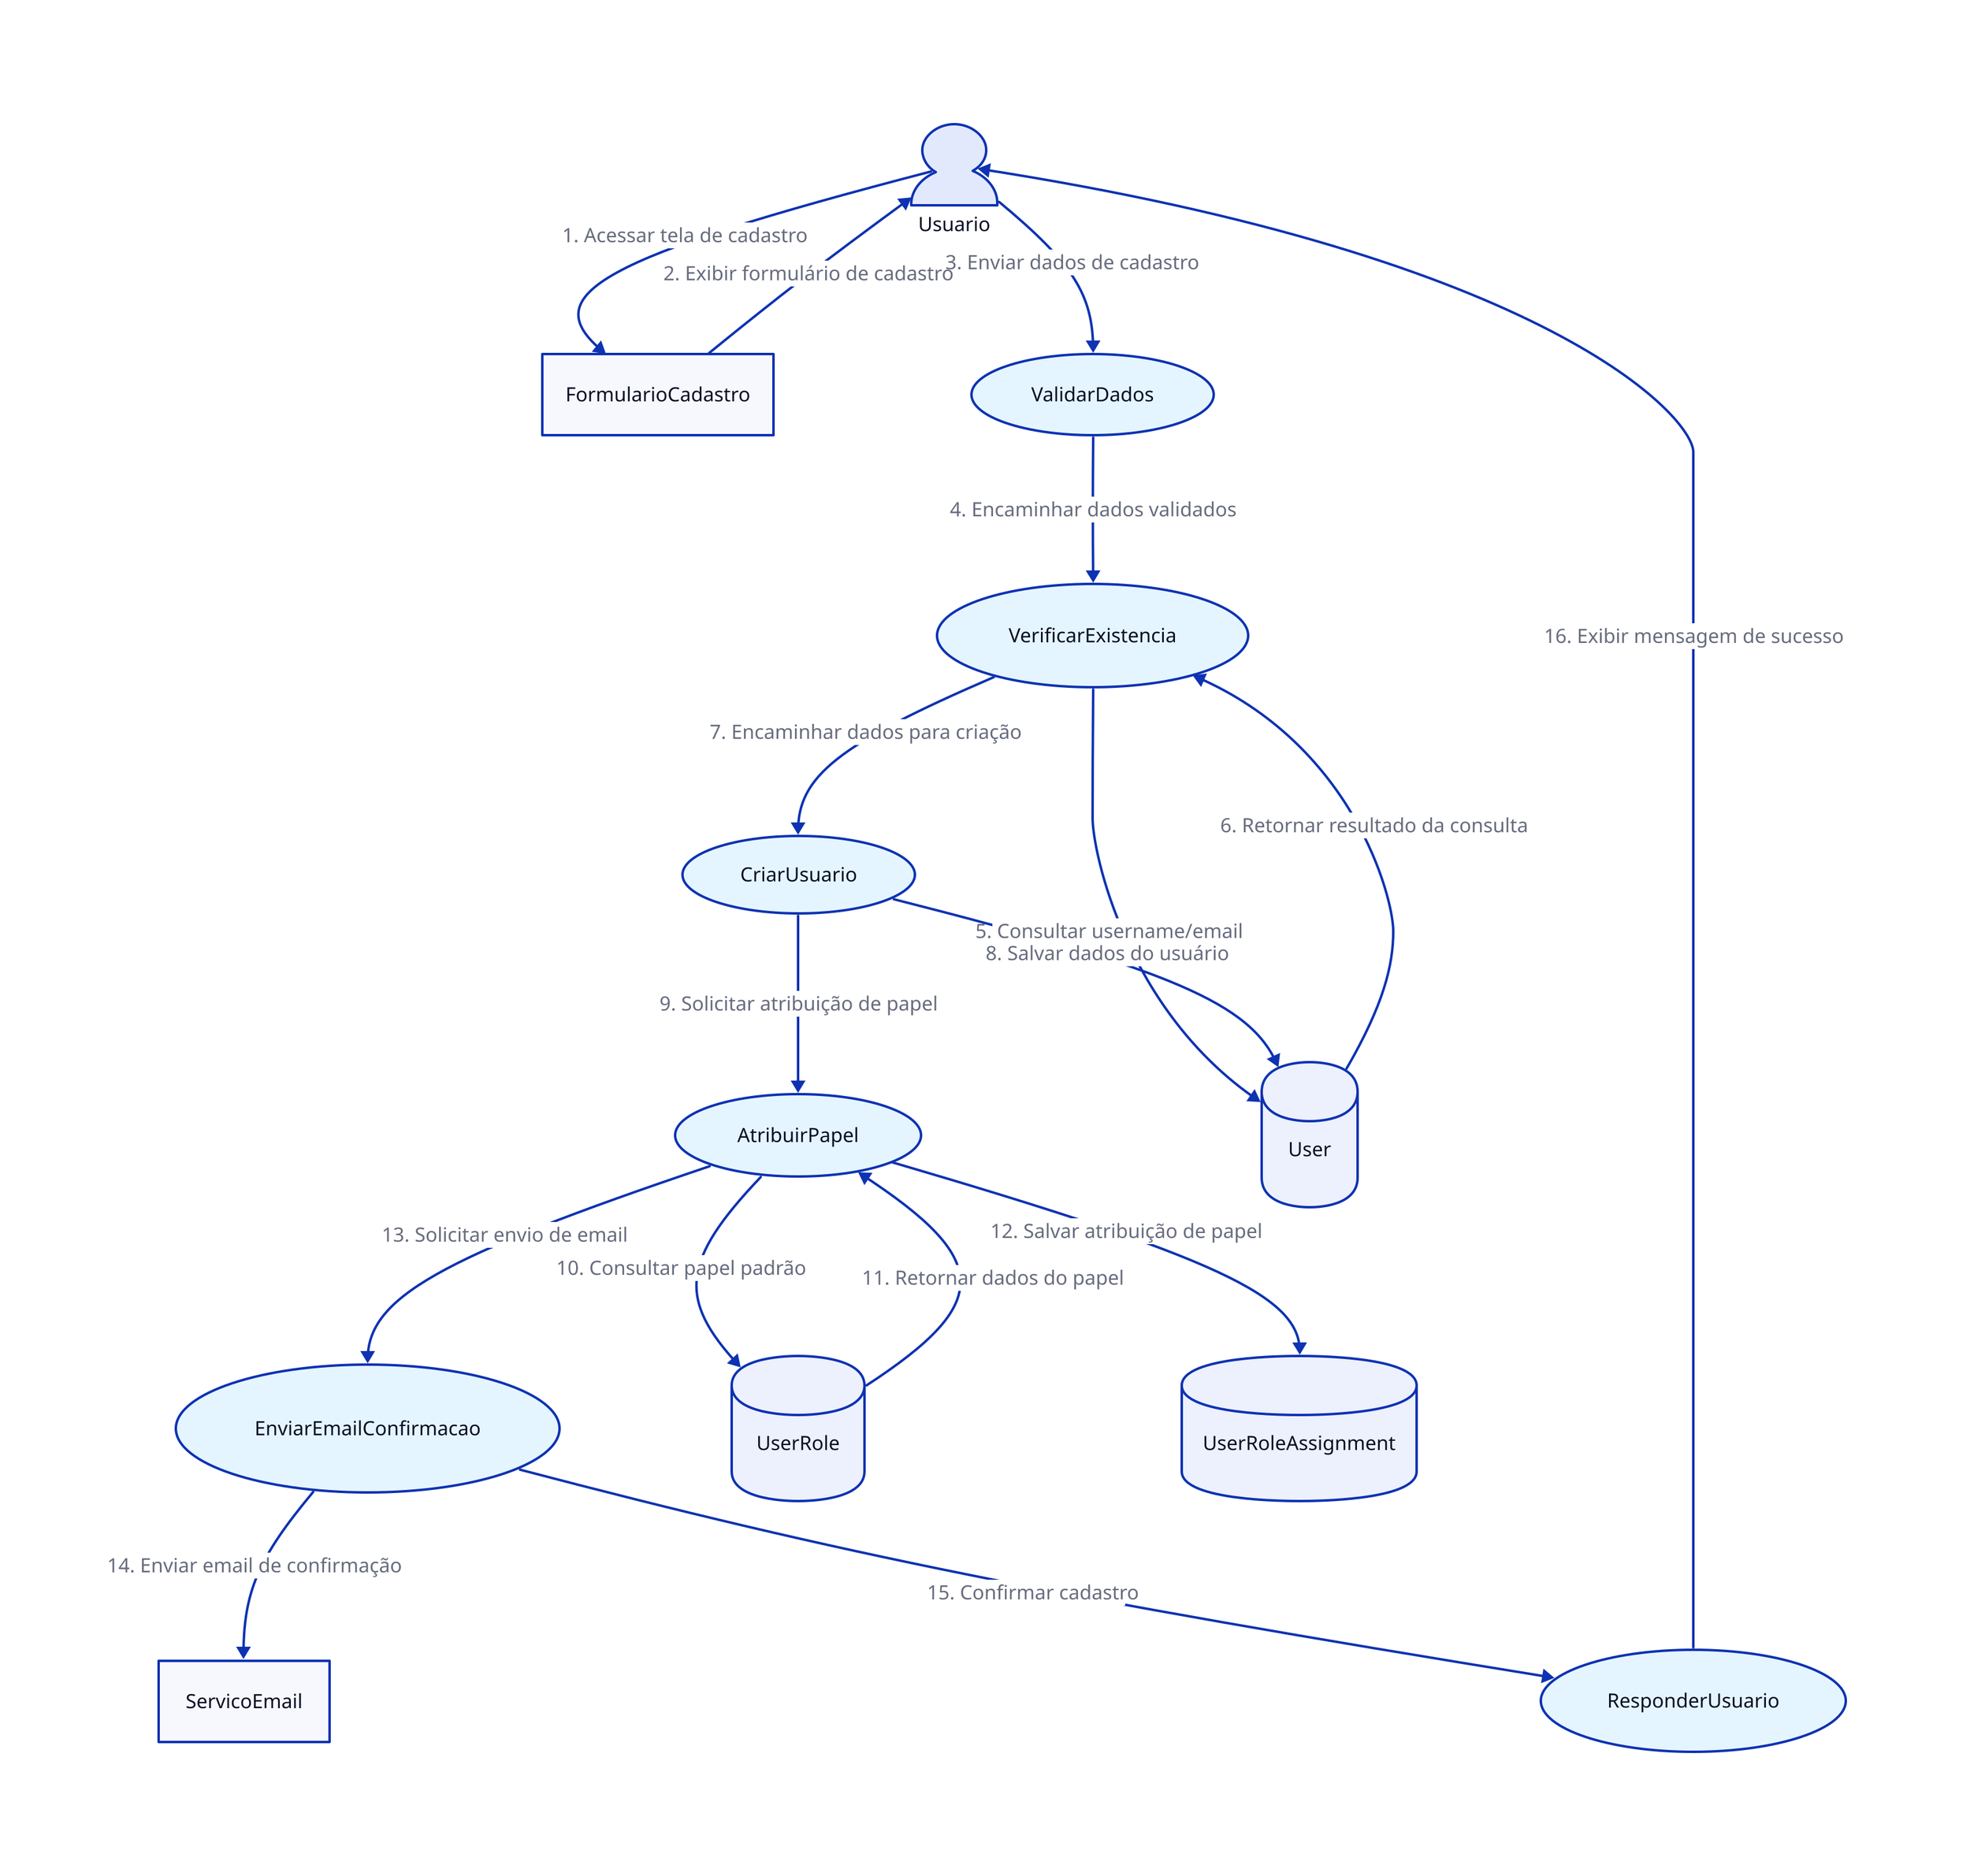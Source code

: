 Usuario: {
  shape: person
}

FormularioCadastro: {
  shape: rectangle
}

ValidarDados: {
  shape: oval
  style.fill: "#E5F5FF"
}

VerificarExistencia: {
  shape: oval
  style.fill: "#E5F5FF"
}

CriarUsuario: {
  shape: oval
  style.fill: "#E5F5FF"
}

AtribuirPapel: {
  shape: oval
  style.fill: "#E5F5FF"
}

EnviarEmailConfirmacao: {
  shape: oval
  style.fill: "#E5F5FF"
}

ResponderUsuario: {
  shape: oval
  style.fill: "#E5F5FF"
}

User: {
  shape: cylinder
}

UserRole: {
  shape: cylinder
}

UserRoleAssignment: {
  shape: cylinder
}

ServicoEmail: {
  shape: rectangle
}

Usuario -> FormularioCadastro: "1. Acessar tela de cadastro"
FormularioCadastro -> Usuario: "2. Exibir formulário de cadastro"
Usuario -> ValidarDados: "3. Enviar dados de cadastro"
ValidarDados -> VerificarExistencia: "4. Encaminhar dados validados"
VerificarExistencia -> User: "5. Consultar username/email"
User -> VerificarExistencia: "6. Retornar resultado da consulta"
VerificarExistencia -> CriarUsuario: "7. Encaminhar dados para criação"
CriarUsuario -> User: "8. Salvar dados do usuário"
CriarUsuario -> AtribuirPapel: "9. Solicitar atribuição de papel"
AtribuirPapel -> UserRole: "10. Consultar papel padrão"
UserRole -> AtribuirPapel: "11. Retornar dados do papel"
AtribuirPapel -> UserRoleAssignment: "12. Salvar atribuição de papel"
AtribuirPapel -> EnviarEmailConfirmacao: "13. Solicitar envio de email"
EnviarEmailConfirmacao -> ServicoEmail: "14. Enviar email de confirmação"
EnviarEmailConfirmacao -> ResponderUsuario: "15. Confirmar cadastro"
ResponderUsuario -> Usuario: "16. Exibir mensagem de sucesso"
